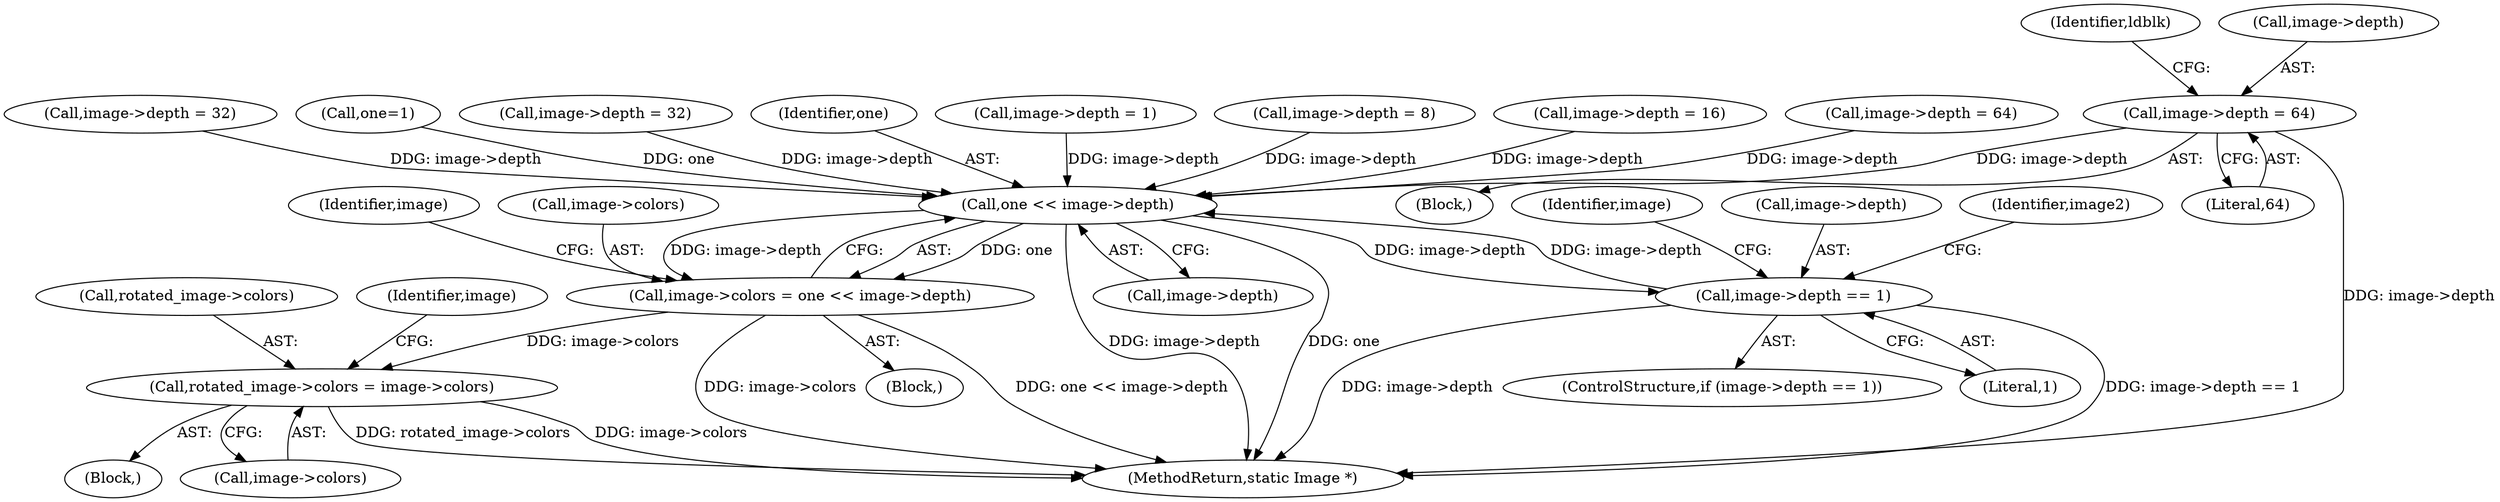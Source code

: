 digraph "0_ImageMagick_f6e9d0d9955e85bdd7540b251cd50d598dacc5e6_33@pointer" {
"1000838" [label="(Call,image->depth = 64)"];
"1000965" [label="(Call,one << image->depth)"];
"1000961" [label="(Call,image->colors = one << image->depth)"];
"1001510" [label="(Call,rotated_image->colors = image->colors)"];
"1001454" [label="(Call,image->depth == 1)"];
"1000774" [label="(Call,image->depth = 1)"];
"1000962" [label="(Call,image->colors)"];
"1001511" [label="(Call,rotated_image->colors)"];
"1001461" [label="(Identifier,image)"];
"1000965" [label="(Call,one << image->depth)"];
"1001455" [label="(Call,image->depth)"];
"1001458" [label="(Literal,1)"];
"1001514" [label="(Call,image->colors)"];
"1000967" [label="(Call,image->depth)"];
"1000974" [label="(Identifier,image)"];
"1000838" [label="(Call,image->depth = 64)"];
"1000780" [label="(Call,image->depth = 8)"];
"1000798" [label="(Call,image->depth = 16)"];
"1000889" [label="(Call,image->depth = 64)"];
"1001510" [label="(Call,rotated_image->colors = image->colors)"];
"1000818" [label="(Call,image->depth = 32)"];
"1000842" [label="(Literal,64)"];
"1001483" [label="(Block,)"];
"1000961" [label="(Call,image->colors = one << image->depth)"];
"1000382" [label="(Block,)"];
"1000844" [label="(Identifier,ldblk)"];
"1001453" [label="(ControlStructure,if (image->depth == 1))"];
"1000839" [label="(Call,image->depth)"];
"1001454" [label="(Call,image->depth == 1)"];
"1001466" [label="(Identifier,image2)"];
"1000958" [label="(Call,one=1)"];
"1000857" [label="(Call,image->depth = 32)"];
"1000966" [label="(Identifier,one)"];
"1001781" [label="(MethodReturn,static Image *)"];
"1001519" [label="(Identifier,image)"];
"1000762" [label="(Block,)"];
"1000838" -> "1000762"  [label="AST: "];
"1000838" -> "1000842"  [label="CFG: "];
"1000839" -> "1000838"  [label="AST: "];
"1000842" -> "1000838"  [label="AST: "];
"1000844" -> "1000838"  [label="CFG: "];
"1000838" -> "1001781"  [label="DDG: image->depth"];
"1000838" -> "1000965"  [label="DDG: image->depth"];
"1000965" -> "1000961"  [label="AST: "];
"1000965" -> "1000967"  [label="CFG: "];
"1000966" -> "1000965"  [label="AST: "];
"1000967" -> "1000965"  [label="AST: "];
"1000961" -> "1000965"  [label="CFG: "];
"1000965" -> "1001781"  [label="DDG: image->depth"];
"1000965" -> "1001781"  [label="DDG: one"];
"1000965" -> "1000961"  [label="DDG: one"];
"1000965" -> "1000961"  [label="DDG: image->depth"];
"1000958" -> "1000965"  [label="DDG: one"];
"1000857" -> "1000965"  [label="DDG: image->depth"];
"1000780" -> "1000965"  [label="DDG: image->depth"];
"1000889" -> "1000965"  [label="DDG: image->depth"];
"1000798" -> "1000965"  [label="DDG: image->depth"];
"1001454" -> "1000965"  [label="DDG: image->depth"];
"1000818" -> "1000965"  [label="DDG: image->depth"];
"1000774" -> "1000965"  [label="DDG: image->depth"];
"1000965" -> "1001454"  [label="DDG: image->depth"];
"1000961" -> "1000382"  [label="AST: "];
"1000962" -> "1000961"  [label="AST: "];
"1000974" -> "1000961"  [label="CFG: "];
"1000961" -> "1001781"  [label="DDG: one << image->depth"];
"1000961" -> "1001781"  [label="DDG: image->colors"];
"1000961" -> "1001510"  [label="DDG: image->colors"];
"1001510" -> "1001483"  [label="AST: "];
"1001510" -> "1001514"  [label="CFG: "];
"1001511" -> "1001510"  [label="AST: "];
"1001514" -> "1001510"  [label="AST: "];
"1001519" -> "1001510"  [label="CFG: "];
"1001510" -> "1001781"  [label="DDG: rotated_image->colors"];
"1001510" -> "1001781"  [label="DDG: image->colors"];
"1001454" -> "1001453"  [label="AST: "];
"1001454" -> "1001458"  [label="CFG: "];
"1001455" -> "1001454"  [label="AST: "];
"1001458" -> "1001454"  [label="AST: "];
"1001461" -> "1001454"  [label="CFG: "];
"1001466" -> "1001454"  [label="CFG: "];
"1001454" -> "1001781"  [label="DDG: image->depth"];
"1001454" -> "1001781"  [label="DDG: image->depth == 1"];
}

